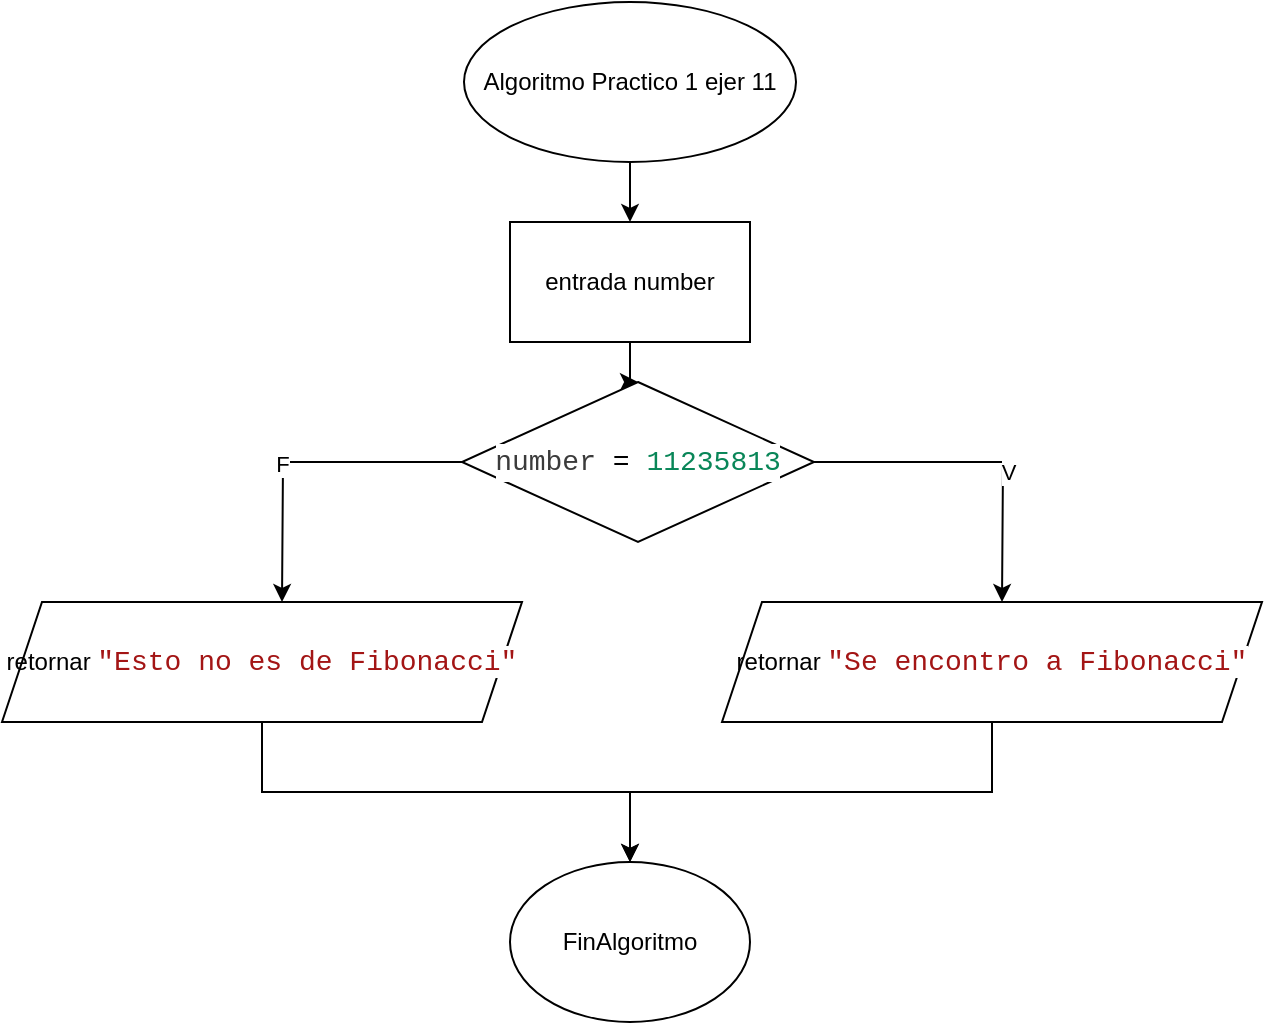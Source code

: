 <mxfile version="24.4.0" type="device">
  <diagram name="Página-1" id="3txDNpP5utwDNySYqf5s">
    <mxGraphModel dx="1290" dy="653" grid="1" gridSize="10" guides="1" tooltips="1" connect="1" arrows="1" fold="1" page="1" pageScale="1" pageWidth="827" pageHeight="1169" math="0" shadow="0">
      <root>
        <mxCell id="0" />
        <mxCell id="1" parent="0" />
        <mxCell id="TPrEkKp2Tcn_oWYIC6Wa-3" style="edgeStyle=orthogonalEdgeStyle;rounded=0;orthogonalLoop=1;jettySize=auto;html=1;exitX=0.5;exitY=1;exitDx=0;exitDy=0;entryX=0.5;entryY=0;entryDx=0;entryDy=0;" edge="1" parent="1" source="TPrEkKp2Tcn_oWYIC6Wa-1" target="TPrEkKp2Tcn_oWYIC6Wa-2">
          <mxGeometry relative="1" as="geometry" />
        </mxCell>
        <mxCell id="TPrEkKp2Tcn_oWYIC6Wa-1" value="Algoritmo Practico 1 ejer 11" style="ellipse;whiteSpace=wrap;html=1;" vertex="1" parent="1">
          <mxGeometry x="331" y="10" width="166" height="80" as="geometry" />
        </mxCell>
        <mxCell id="TPrEkKp2Tcn_oWYIC6Wa-5" style="edgeStyle=orthogonalEdgeStyle;rounded=0;orthogonalLoop=1;jettySize=auto;html=1;exitX=0.5;exitY=1;exitDx=0;exitDy=0;" edge="1" parent="1" source="TPrEkKp2Tcn_oWYIC6Wa-2" target="TPrEkKp2Tcn_oWYIC6Wa-4">
          <mxGeometry relative="1" as="geometry" />
        </mxCell>
        <mxCell id="TPrEkKp2Tcn_oWYIC6Wa-2" value="entrada number" style="rounded=0;whiteSpace=wrap;html=1;" vertex="1" parent="1">
          <mxGeometry x="354" y="120" width="120" height="60" as="geometry" />
        </mxCell>
        <mxCell id="TPrEkKp2Tcn_oWYIC6Wa-6" style="edgeStyle=orthogonalEdgeStyle;rounded=0;orthogonalLoop=1;jettySize=auto;html=1;exitX=1;exitY=0.5;exitDx=0;exitDy=0;" edge="1" parent="1" source="TPrEkKp2Tcn_oWYIC6Wa-4">
          <mxGeometry relative="1" as="geometry">
            <mxPoint x="600" y="310" as="targetPoint" />
          </mxGeometry>
        </mxCell>
        <mxCell id="TPrEkKp2Tcn_oWYIC6Wa-8" value="V" style="edgeLabel;html=1;align=center;verticalAlign=middle;resizable=0;points=[];" vertex="1" connectable="0" parent="TPrEkKp2Tcn_oWYIC6Wa-6">
          <mxGeometry x="0.209" y="2" relative="1" as="geometry">
            <mxPoint as="offset" />
          </mxGeometry>
        </mxCell>
        <mxCell id="TPrEkKp2Tcn_oWYIC6Wa-7" style="edgeStyle=orthogonalEdgeStyle;rounded=0;orthogonalLoop=1;jettySize=auto;html=1;exitX=0;exitY=0.5;exitDx=0;exitDy=0;" edge="1" parent="1" source="TPrEkKp2Tcn_oWYIC6Wa-4">
          <mxGeometry relative="1" as="geometry">
            <mxPoint x="240" y="310" as="targetPoint" />
          </mxGeometry>
        </mxCell>
        <mxCell id="TPrEkKp2Tcn_oWYIC6Wa-9" value="F" style="edgeLabel;html=1;align=center;verticalAlign=middle;resizable=0;points=[];" vertex="1" connectable="0" parent="TPrEkKp2Tcn_oWYIC6Wa-7">
          <mxGeometry x="0.135" y="-1" relative="1" as="geometry">
            <mxPoint as="offset" />
          </mxGeometry>
        </mxCell>
        <mxCell id="TPrEkKp2Tcn_oWYIC6Wa-4" value="&lt;br&gt;&lt;div style=&quot;color: #3b3b3b;background-color: #ffffff;font-family: Consolas, &#39;Courier New&#39;, monospace;font-weight: normal;font-size: 14px;line-height: 19px;white-space: pre;&quot;&gt;&lt;div&gt;&lt;span style=&quot;color: #3b3b3b;&quot;&gt;number &lt;/span&gt;&lt;span style=&quot;color: #000000;&quot;&gt;=&lt;/span&gt;&lt;span style=&quot;color: #3b3b3b;&quot;&gt; &lt;/span&gt;&lt;span style=&quot;color: #098658;&quot;&gt;11235813&lt;/span&gt;&lt;/div&gt;&lt;/div&gt;&lt;div&gt;&lt;br/&gt;&lt;/div&gt;" style="rhombus;whiteSpace=wrap;html=1;" vertex="1" parent="1">
          <mxGeometry x="330" y="200" width="176" height="80" as="geometry" />
        </mxCell>
        <mxCell id="TPrEkKp2Tcn_oWYIC6Wa-15" style="edgeStyle=orthogonalEdgeStyle;rounded=0;orthogonalLoop=1;jettySize=auto;html=1;exitX=0.5;exitY=1;exitDx=0;exitDy=0;" edge="1" parent="1" source="TPrEkKp2Tcn_oWYIC6Wa-10" target="TPrEkKp2Tcn_oWYIC6Wa-14">
          <mxGeometry relative="1" as="geometry" />
        </mxCell>
        <mxCell id="TPrEkKp2Tcn_oWYIC6Wa-10" value="retornar&amp;nbsp;&lt;span style=&quot;color: rgb(163, 21, 21); background-color: rgb(255, 255, 255); font-family: Consolas, &amp;quot;Courier New&amp;quot;, monospace; font-size: 14px; white-space: pre;&quot;&gt;&quot;Esto no es de Fibonacci&quot;&lt;/span&gt;" style="shape=parallelogram;perimeter=parallelogramPerimeter;whiteSpace=wrap;html=1;fixedSize=1;" vertex="1" parent="1">
          <mxGeometry x="100" y="310" width="260" height="60" as="geometry" />
        </mxCell>
        <mxCell id="TPrEkKp2Tcn_oWYIC6Wa-16" style="edgeStyle=orthogonalEdgeStyle;rounded=0;orthogonalLoop=1;jettySize=auto;html=1;exitX=0.5;exitY=1;exitDx=0;exitDy=0;" edge="1" parent="1" source="TPrEkKp2Tcn_oWYIC6Wa-11" target="TPrEkKp2Tcn_oWYIC6Wa-14">
          <mxGeometry relative="1" as="geometry" />
        </mxCell>
        <mxCell id="TPrEkKp2Tcn_oWYIC6Wa-11" value="retornar&amp;nbsp;&lt;span style=&quot;color: rgb(163, 21, 21); background-color: rgb(255, 255, 255); font-family: Consolas, &amp;quot;Courier New&amp;quot;, monospace; font-size: 14px; white-space: pre;&quot;&gt;&quot;Se encontro a Fibonacci&quot;&lt;/span&gt;" style="shape=parallelogram;perimeter=parallelogramPerimeter;whiteSpace=wrap;html=1;fixedSize=1;" vertex="1" parent="1">
          <mxGeometry x="460" y="310" width="270" height="60" as="geometry" />
        </mxCell>
        <mxCell id="TPrEkKp2Tcn_oWYIC6Wa-14" value="FinAlgoritmo" style="ellipse;whiteSpace=wrap;html=1;" vertex="1" parent="1">
          <mxGeometry x="354" y="440" width="120" height="80" as="geometry" />
        </mxCell>
      </root>
    </mxGraphModel>
  </diagram>
</mxfile>
